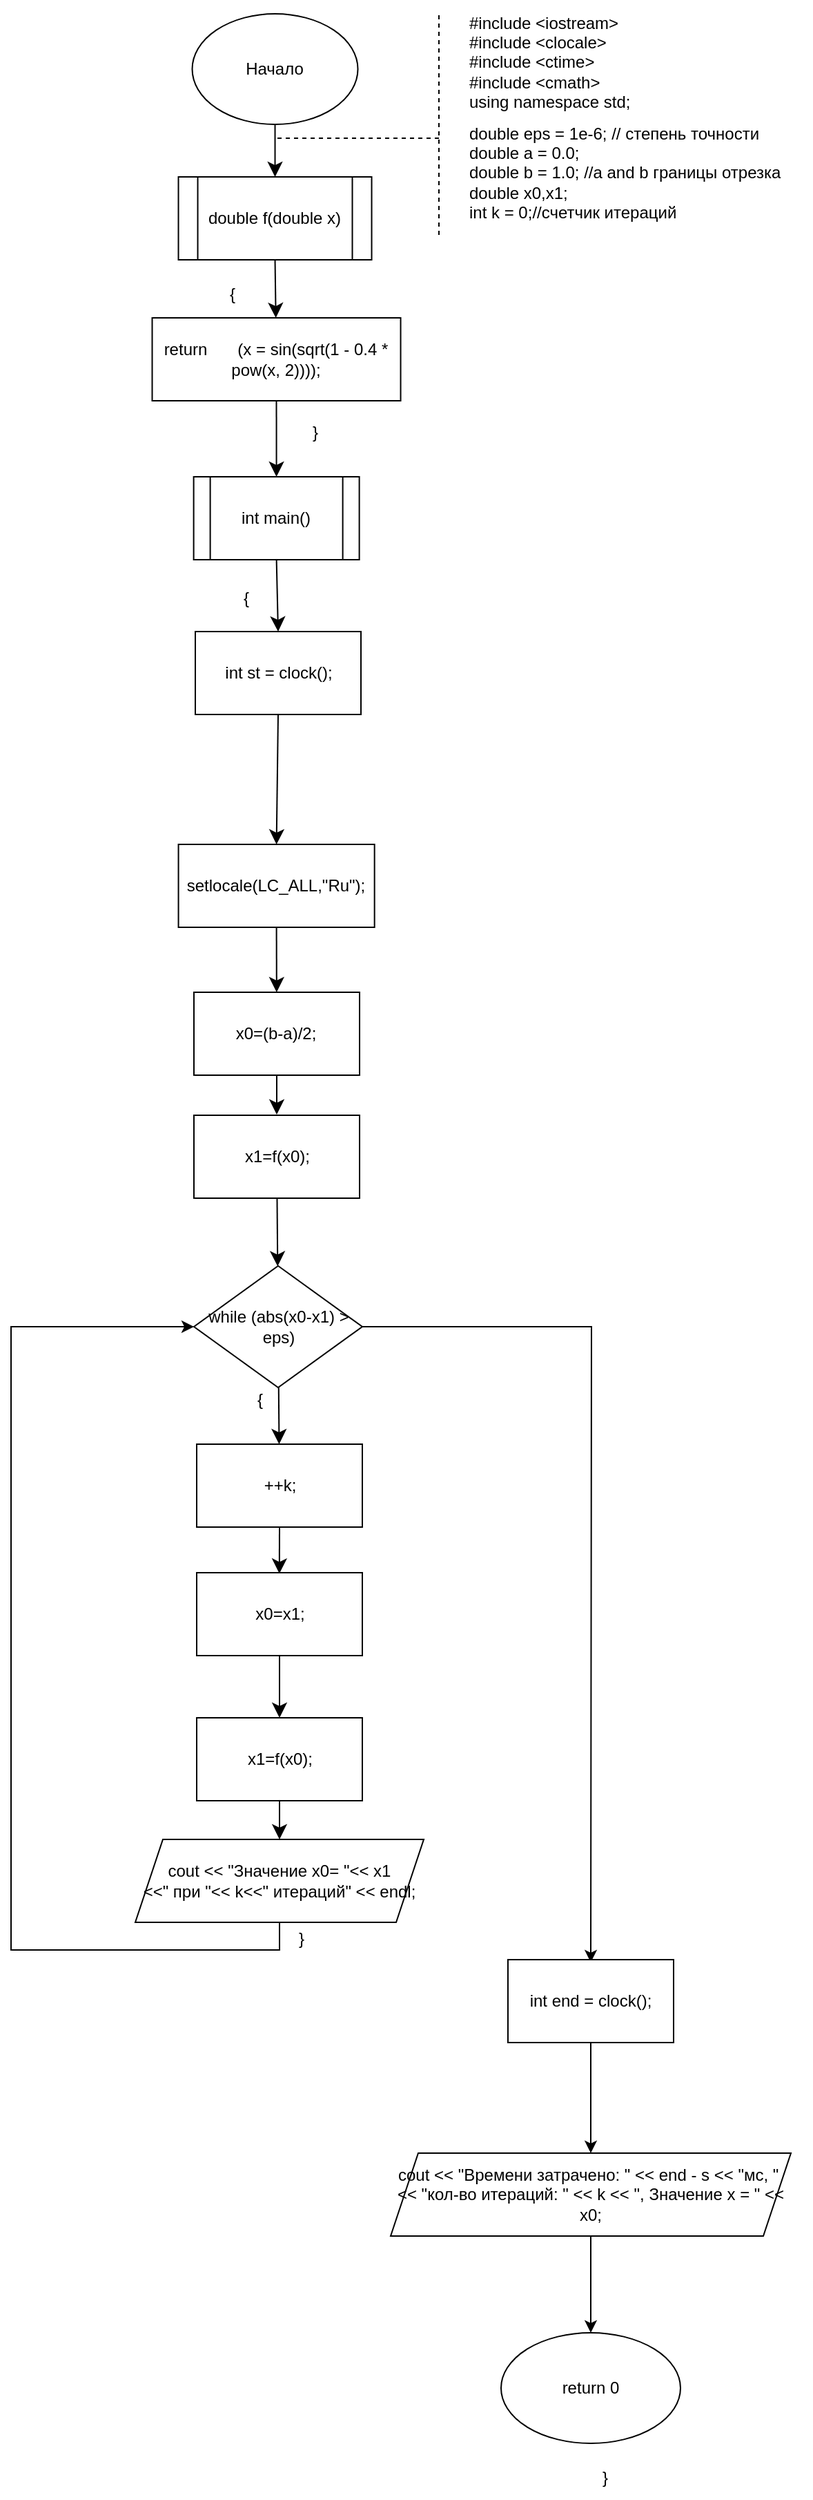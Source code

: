 <mxfile version="25.0.3">
  <diagram id="C5RBs43oDa-KdzZeNtuy" name="Page-1">
    <mxGraphModel dx="14982" dy="7959" grid="1" gridSize="10" guides="1" tooltips="1" connect="1" arrows="1" fold="1" page="1" pageScale="1" pageWidth="827" pageHeight="1169" math="0" shadow="0">
      <root>
        <mxCell id="WIyWlLk6GJQsqaUBKTNV-0" />
        <mxCell id="WIyWlLk6GJQsqaUBKTNV-1" parent="WIyWlLk6GJQsqaUBKTNV-0" />
        <mxCell id="JxOqv74iZVHsuBhgrpdR-0" style="edgeStyle=none;curved=1;rounded=0;orthogonalLoop=1;jettySize=auto;html=1;exitX=0.5;exitY=1;exitDx=0;exitDy=0;fontSize=12;startSize=8;endSize=8;" edge="1" parent="WIyWlLk6GJQsqaUBKTNV-1" source="JxOqv74iZVHsuBhgrpdR-1" target="JxOqv74iZVHsuBhgrpdR-3">
          <mxGeometry relative="1" as="geometry">
            <mxPoint x="-12868.645" y="-6201.238" as="targetPoint" />
          </mxGeometry>
        </mxCell>
        <mxCell id="JxOqv74iZVHsuBhgrpdR-1" value="Начало" style="ellipse;whiteSpace=wrap;html=1;" vertex="1" parent="WIyWlLk6GJQsqaUBKTNV-1">
          <mxGeometry x="-12928.74" y="-6330" width="120" height="80" as="geometry" />
        </mxCell>
        <mxCell id="JxOqv74iZVHsuBhgrpdR-2" style="edgeStyle=none;curved=1;rounded=0;orthogonalLoop=1;jettySize=auto;html=1;exitX=0.5;exitY=1;exitDx=0;exitDy=0;fontSize=12;startSize=8;endSize=8;" edge="1" parent="WIyWlLk6GJQsqaUBKTNV-1" source="JxOqv74iZVHsuBhgrpdR-3" target="JxOqv74iZVHsuBhgrpdR-5">
          <mxGeometry relative="1" as="geometry">
            <mxPoint x="-12868.645" y="-6110.19" as="targetPoint" />
          </mxGeometry>
        </mxCell>
        <mxCell id="JxOqv74iZVHsuBhgrpdR-3" value="double f(double x)" style="shape=process;whiteSpace=wrap;html=1;backgroundOutline=1;" vertex="1" parent="WIyWlLk6GJQsqaUBKTNV-1">
          <mxGeometry x="-12938.74" y="-6212" width="140" height="60" as="geometry" />
        </mxCell>
        <mxCell id="JxOqv74iZVHsuBhgrpdR-4" style="edgeStyle=none;curved=1;rounded=0;orthogonalLoop=1;jettySize=auto;html=1;exitX=0.5;exitY=1;exitDx=0;exitDy=0;fontSize=12;startSize=8;endSize=8;" edge="1" parent="WIyWlLk6GJQsqaUBKTNV-1" source="JxOqv74iZVHsuBhgrpdR-5" target="JxOqv74iZVHsuBhgrpdR-7">
          <mxGeometry relative="1" as="geometry">
            <mxPoint x="-12867.692" y="-6006.571" as="targetPoint" />
          </mxGeometry>
        </mxCell>
        <mxCell id="JxOqv74iZVHsuBhgrpdR-5" value="return &lt;span style=&quot;white-space:pre&quot;&gt;&#x9;&lt;/span&gt;(x = sin(sqrt(1 - 0.4 * pow(x, 2))));" style="rounded=0;whiteSpace=wrap;html=1;" vertex="1" parent="WIyWlLk6GJQsqaUBKTNV-1">
          <mxGeometry x="-12957.74" y="-6110" width="180" height="60" as="geometry" />
        </mxCell>
        <mxCell id="JxOqv74iZVHsuBhgrpdR-6" style="edgeStyle=none;curved=1;rounded=0;orthogonalLoop=1;jettySize=auto;html=1;exitX=0.5;exitY=1;exitDx=0;exitDy=0;entryX=0.5;entryY=0;entryDx=0;entryDy=0;fontSize=12;startSize=8;endSize=8;" edge="1" parent="WIyWlLk6GJQsqaUBKTNV-1" source="JxOqv74iZVHsuBhgrpdR-7" target="JxOqv74iZVHsuBhgrpdR-24">
          <mxGeometry relative="1" as="geometry" />
        </mxCell>
        <mxCell id="JxOqv74iZVHsuBhgrpdR-7" value="int main()" style="shape=process;whiteSpace=wrap;html=1;backgroundOutline=1;" vertex="1" parent="WIyWlLk6GJQsqaUBKTNV-1">
          <mxGeometry x="-12927.692" y="-5995.001" width="120" height="60" as="geometry" />
        </mxCell>
        <mxCell id="JxOqv74iZVHsuBhgrpdR-8" style="edgeStyle=none;curved=1;rounded=0;orthogonalLoop=1;jettySize=auto;html=1;exitX=0.5;exitY=1;exitDx=0;exitDy=0;fontSize=12;startSize=8;endSize=8;" edge="1" parent="WIyWlLk6GJQsqaUBKTNV-1" source="JxOqv74iZVHsuBhgrpdR-9" target="JxOqv74iZVHsuBhgrpdR-11">
          <mxGeometry relative="1" as="geometry">
            <mxPoint x="-12867.502" y="-5636.762" as="targetPoint" />
          </mxGeometry>
        </mxCell>
        <mxCell id="JxOqv74iZVHsuBhgrpdR-9" value="setlocale(LC_ALL,&quot;Ru&quot;);" style="rounded=0;whiteSpace=wrap;html=1;" vertex="1" parent="WIyWlLk6GJQsqaUBKTNV-1">
          <mxGeometry x="-12938.72" y="-5729" width="142.05" height="60" as="geometry" />
        </mxCell>
        <mxCell id="JxOqv74iZVHsuBhgrpdR-10" style="edgeStyle=none;curved=1;rounded=0;orthogonalLoop=1;jettySize=auto;html=1;exitX=0.5;exitY=1;exitDx=0;exitDy=0;fontSize=12;startSize=8;endSize=8;" edge="1" parent="WIyWlLk6GJQsqaUBKTNV-1" source="JxOqv74iZVHsuBhgrpdR-11">
          <mxGeometry relative="1" as="geometry">
            <mxPoint x="-12867.502" y="-5533.524" as="targetPoint" />
          </mxGeometry>
        </mxCell>
        <mxCell id="JxOqv74iZVHsuBhgrpdR-11" value="x0=(b-a)/2;" style="rounded=0;whiteSpace=wrap;html=1;" vertex="1" parent="WIyWlLk6GJQsqaUBKTNV-1">
          <mxGeometry x="-12927.502" y="-5622.002" width="120" height="60" as="geometry" />
        </mxCell>
        <mxCell id="JxOqv74iZVHsuBhgrpdR-12" value="" style="edgeStyle=none;curved=1;rounded=0;orthogonalLoop=1;jettySize=auto;html=1;fontSize=12;startSize=8;endSize=8;" edge="1" parent="WIyWlLk6GJQsqaUBKTNV-1" source="JxOqv74iZVHsuBhgrpdR-13" target="JxOqv74iZVHsuBhgrpdR-15">
          <mxGeometry relative="1" as="geometry" />
        </mxCell>
        <mxCell id="JxOqv74iZVHsuBhgrpdR-13" value="x1=f(x0);" style="whiteSpace=wrap;html=1;" vertex="1" parent="WIyWlLk6GJQsqaUBKTNV-1">
          <mxGeometry x="-12927.5" y="-5533" width="120" height="60" as="geometry" />
        </mxCell>
        <mxCell id="JxOqv74iZVHsuBhgrpdR-14" value="" style="edgeStyle=none;curved=1;rounded=0;orthogonalLoop=1;jettySize=auto;html=1;fontSize=12;startSize=8;endSize=8;" edge="1" parent="WIyWlLk6GJQsqaUBKTNV-1" source="JxOqv74iZVHsuBhgrpdR-15" target="JxOqv74iZVHsuBhgrpdR-17">
          <mxGeometry relative="1" as="geometry" />
        </mxCell>
        <mxCell id="JxOqv74iZVHsuBhgrpdR-31" style="edgeStyle=orthogonalEdgeStyle;rounded=0;orthogonalLoop=1;jettySize=auto;html=1;exitX=1;exitY=0.5;exitDx=0;exitDy=0;" edge="1" parent="WIyWlLk6GJQsqaUBKTNV-1" source="JxOqv74iZVHsuBhgrpdR-15">
          <mxGeometry relative="1" as="geometry">
            <mxPoint x="-12640" y="-4920" as="targetPoint" />
          </mxGeometry>
        </mxCell>
        <mxCell id="JxOqv74iZVHsuBhgrpdR-15" value="while (abs(x0-x1) &amp;gt; eps)" style="rhombus;whiteSpace=wrap;html=1;" vertex="1" parent="WIyWlLk6GJQsqaUBKTNV-1">
          <mxGeometry x="-12927.5" y="-5424" width="122" height="88" as="geometry" />
        </mxCell>
        <mxCell id="JxOqv74iZVHsuBhgrpdR-16" style="edgeStyle=none;curved=1;rounded=0;orthogonalLoop=1;jettySize=auto;html=1;exitX=0.5;exitY=1;exitDx=0;exitDy=0;fontSize=12;startSize=8;endSize=8;" edge="1" parent="WIyWlLk6GJQsqaUBKTNV-1" source="JxOqv74iZVHsuBhgrpdR-17">
          <mxGeometry relative="1" as="geometry">
            <mxPoint x="-12865.597" y="-5201.333" as="targetPoint" />
          </mxGeometry>
        </mxCell>
        <mxCell id="JxOqv74iZVHsuBhgrpdR-17" value="++k;" style="whiteSpace=wrap;html=1;" vertex="1" parent="WIyWlLk6GJQsqaUBKTNV-1">
          <mxGeometry x="-12925.5" y="-5295" width="120" height="60" as="geometry" />
        </mxCell>
        <mxCell id="JxOqv74iZVHsuBhgrpdR-18" value="" style="edgeStyle=none;curved=1;rounded=0;orthogonalLoop=1;jettySize=auto;html=1;fontSize=12;startSize=8;endSize=8;" edge="1" parent="WIyWlLk6GJQsqaUBKTNV-1" source="JxOqv74iZVHsuBhgrpdR-19" target="JxOqv74iZVHsuBhgrpdR-21">
          <mxGeometry relative="1" as="geometry" />
        </mxCell>
        <mxCell id="JxOqv74iZVHsuBhgrpdR-19" value="x0=x1;" style="whiteSpace=wrap;html=1;" vertex="1" parent="WIyWlLk6GJQsqaUBKTNV-1">
          <mxGeometry x="-12925.5" y="-5202" width="120" height="60" as="geometry" />
        </mxCell>
        <mxCell id="JxOqv74iZVHsuBhgrpdR-20" value="" style="edgeStyle=none;curved=1;rounded=0;orthogonalLoop=1;jettySize=auto;html=1;fontSize=12;startSize=8;endSize=8;" edge="1" parent="WIyWlLk6GJQsqaUBKTNV-1" source="JxOqv74iZVHsuBhgrpdR-21" target="JxOqv74iZVHsuBhgrpdR-22">
          <mxGeometry relative="1" as="geometry" />
        </mxCell>
        <mxCell id="JxOqv74iZVHsuBhgrpdR-21" value="x1=f(x0);" style="whiteSpace=wrap;html=1;" vertex="1" parent="WIyWlLk6GJQsqaUBKTNV-1">
          <mxGeometry x="-12925.5" y="-5097" width="120" height="60" as="geometry" />
        </mxCell>
        <mxCell id="JxOqv74iZVHsuBhgrpdR-25" style="edgeStyle=orthogonalEdgeStyle;rounded=0;orthogonalLoop=1;jettySize=auto;html=1;exitX=0.5;exitY=1;exitDx=0;exitDy=0;entryX=0;entryY=0.5;entryDx=0;entryDy=0;" edge="1" parent="WIyWlLk6GJQsqaUBKTNV-1" source="JxOqv74iZVHsuBhgrpdR-22" target="JxOqv74iZVHsuBhgrpdR-15">
          <mxGeometry relative="1" as="geometry">
            <Array as="points">
              <mxPoint x="-12865" y="-4929" />
              <mxPoint x="-13060" y="-4929" />
              <mxPoint x="-13060" y="-5380" />
            </Array>
          </mxGeometry>
        </mxCell>
        <mxCell id="JxOqv74iZVHsuBhgrpdR-22" value="cout &amp;lt;&amp;lt; &quot;Значение х0= &quot;&amp;lt;&amp;lt; x1&lt;div&gt;&amp;lt;&amp;lt;&quot; при &quot;&amp;lt;&amp;lt; k&amp;lt;&amp;lt;&quot; итераций&quot; &amp;lt;&amp;lt; endl;&lt;/div&gt;" style="shape=parallelogram;perimeter=parallelogramPerimeter;whiteSpace=wrap;html=1;fixedSize=1;" vertex="1" parent="WIyWlLk6GJQsqaUBKTNV-1">
          <mxGeometry x="-12970" y="-5009" width="209" height="60" as="geometry" />
        </mxCell>
        <mxCell id="JxOqv74iZVHsuBhgrpdR-23" style="edgeStyle=none;curved=1;rounded=0;orthogonalLoop=1;jettySize=auto;html=1;exitX=0.5;exitY=1;exitDx=0;exitDy=0;entryX=0.5;entryY=0;entryDx=0;entryDy=0;fontSize=12;startSize=8;endSize=8;" edge="1" parent="WIyWlLk6GJQsqaUBKTNV-1" source="JxOqv74iZVHsuBhgrpdR-24" target="JxOqv74iZVHsuBhgrpdR-9">
          <mxGeometry relative="1" as="geometry" />
        </mxCell>
        <mxCell id="JxOqv74iZVHsuBhgrpdR-24" value="int st = clock();" style="whiteSpace=wrap;html=1;" vertex="1" parent="WIyWlLk6GJQsqaUBKTNV-1">
          <mxGeometry x="-12926.5" y="-5883" width="120" height="60" as="geometry" />
        </mxCell>
        <mxCell id="JxOqv74iZVHsuBhgrpdR-26" value="{" style="text;html=1;align=center;verticalAlign=middle;resizable=0;points=[];autosize=1;strokeColor=none;fillColor=none;" vertex="1" parent="WIyWlLk6GJQsqaUBKTNV-1">
          <mxGeometry x="-12895" y="-5342" width="30" height="30" as="geometry" />
        </mxCell>
        <mxCell id="JxOqv74iZVHsuBhgrpdR-27" value="}" style="text;html=1;align=center;verticalAlign=middle;resizable=0;points=[];autosize=1;strokeColor=none;fillColor=none;" vertex="1" parent="WIyWlLk6GJQsqaUBKTNV-1">
          <mxGeometry x="-12865" y="-4952" width="30" height="30" as="geometry" />
        </mxCell>
        <mxCell id="JxOqv74iZVHsuBhgrpdR-28" value="{" style="text;html=1;align=center;verticalAlign=middle;resizable=0;points=[];autosize=1;strokeColor=none;fillColor=none;" vertex="1" parent="WIyWlLk6GJQsqaUBKTNV-1">
          <mxGeometry x="-12905" y="-5922" width="30" height="30" as="geometry" />
        </mxCell>
        <mxCell id="JxOqv74iZVHsuBhgrpdR-29" value="}" style="text;html=1;align=center;verticalAlign=middle;resizable=0;points=[];autosize=1;strokeColor=none;fillColor=none;" vertex="1" parent="WIyWlLk6GJQsqaUBKTNV-1">
          <mxGeometry x="-12855" y="-6042" width="30" height="30" as="geometry" />
        </mxCell>
        <mxCell id="JxOqv74iZVHsuBhgrpdR-30" value="{" style="text;html=1;align=center;verticalAlign=middle;resizable=0;points=[];autosize=1;strokeColor=none;fillColor=none;" vertex="1" parent="WIyWlLk6GJQsqaUBKTNV-1">
          <mxGeometry x="-12915" y="-6142" width="30" height="30" as="geometry" />
        </mxCell>
        <mxCell id="JxOqv74iZVHsuBhgrpdR-34" value="" style="edgeStyle=orthogonalEdgeStyle;rounded=0;orthogonalLoop=1;jettySize=auto;html=1;" edge="1" parent="WIyWlLk6GJQsqaUBKTNV-1" source="JxOqv74iZVHsuBhgrpdR-32" target="JxOqv74iZVHsuBhgrpdR-33">
          <mxGeometry relative="1" as="geometry" />
        </mxCell>
        <mxCell id="JxOqv74iZVHsuBhgrpdR-32" value="int end = clock();" style="whiteSpace=wrap;html=1;" vertex="1" parent="WIyWlLk6GJQsqaUBKTNV-1">
          <mxGeometry x="-12700" y="-4922" width="120" height="60" as="geometry" />
        </mxCell>
        <mxCell id="JxOqv74iZVHsuBhgrpdR-36" value="" style="edgeStyle=orthogonalEdgeStyle;rounded=0;orthogonalLoop=1;jettySize=auto;html=1;" edge="1" parent="WIyWlLk6GJQsqaUBKTNV-1" source="JxOqv74iZVHsuBhgrpdR-33" target="JxOqv74iZVHsuBhgrpdR-35">
          <mxGeometry relative="1" as="geometry" />
        </mxCell>
        <mxCell id="JxOqv74iZVHsuBhgrpdR-33" value="cout &amp;lt;&amp;lt; &quot;Времени затрачено: &quot; &amp;lt;&amp;lt; end - s &amp;lt;&amp;lt; &quot;мс, &quot;&amp;nbsp;&lt;div&gt;&amp;lt;&amp;lt; &quot;кол-во итераций: &quot; &amp;lt;&amp;lt; k &amp;lt;&amp;lt; &quot;, Значение x = &quot; &amp;lt;&amp;lt; x0;&lt;/div&gt;" style="shape=parallelogram;perimeter=parallelogramPerimeter;whiteSpace=wrap;html=1;fixedSize=1;" vertex="1" parent="WIyWlLk6GJQsqaUBKTNV-1">
          <mxGeometry x="-12785" y="-4782" width="290" height="60" as="geometry" />
        </mxCell>
        <mxCell id="JxOqv74iZVHsuBhgrpdR-35" value="return 0" style="ellipse;whiteSpace=wrap;html=1;" vertex="1" parent="WIyWlLk6GJQsqaUBKTNV-1">
          <mxGeometry x="-12705" y="-4652" width="130" height="80" as="geometry" />
        </mxCell>
        <mxCell id="JxOqv74iZVHsuBhgrpdR-37" value="}" style="text;html=1;align=center;verticalAlign=middle;resizable=0;points=[];autosize=1;strokeColor=none;fillColor=none;" vertex="1" parent="WIyWlLk6GJQsqaUBKTNV-1">
          <mxGeometry x="-12645" y="-4562" width="30" height="30" as="geometry" />
        </mxCell>
        <mxCell id="JxOqv74iZVHsuBhgrpdR-38" value="" style="endArrow=none;dashed=1;html=1;rounded=0;" edge="1" parent="WIyWlLk6GJQsqaUBKTNV-1">
          <mxGeometry width="50" height="50" relative="1" as="geometry">
            <mxPoint x="-12750" y="-6240" as="sourcePoint" />
            <mxPoint x="-12870" y="-6240" as="targetPoint" />
          </mxGeometry>
        </mxCell>
        <mxCell id="JxOqv74iZVHsuBhgrpdR-39" value="&lt;div&gt;#include &amp;lt;iostream&amp;gt;&lt;/div&gt;&lt;div&gt;#include &amp;lt;clocale&amp;gt;&lt;/div&gt;&lt;div&gt;#include &amp;lt;ctime&amp;gt;&lt;/div&gt;&lt;div&gt;#include &amp;lt;cmath&amp;gt;&lt;/div&gt;&lt;div&gt;using namespace std;&lt;/div&gt;" style="text;html=1;align=left;verticalAlign=middle;resizable=0;points=[];autosize=1;strokeColor=none;fillColor=none;" vertex="1" parent="WIyWlLk6GJQsqaUBKTNV-1">
          <mxGeometry x="-12730" y="-6340" width="140" height="90" as="geometry" />
        </mxCell>
        <mxCell id="JxOqv74iZVHsuBhgrpdR-40" value="&lt;div&gt;double eps = 1e-6; // степень точности&lt;/div&gt;&lt;div&gt;double a = 0.0;&lt;/div&gt;&lt;div&gt;double b = 1.0; //a and b границы отрезка&lt;/div&gt;&lt;div&gt;double x0,x1;&lt;/div&gt;&lt;div&gt;int k = 0;//счетчик итераций&lt;/div&gt;" style="text;html=1;align=left;verticalAlign=middle;resizable=0;points=[];autosize=1;strokeColor=none;fillColor=none;" vertex="1" parent="WIyWlLk6GJQsqaUBKTNV-1">
          <mxGeometry x="-12730" y="-6260" width="250" height="90" as="geometry" />
        </mxCell>
        <mxCell id="JxOqv74iZVHsuBhgrpdR-41" value="" style="endArrow=none;dashed=1;html=1;rounded=0;" edge="1" parent="WIyWlLk6GJQsqaUBKTNV-1">
          <mxGeometry width="50" height="50" relative="1" as="geometry">
            <mxPoint x="-12750" y="-6170" as="sourcePoint" />
            <mxPoint x="-12750" y="-6330" as="targetPoint" />
          </mxGeometry>
        </mxCell>
      </root>
    </mxGraphModel>
  </diagram>
</mxfile>
